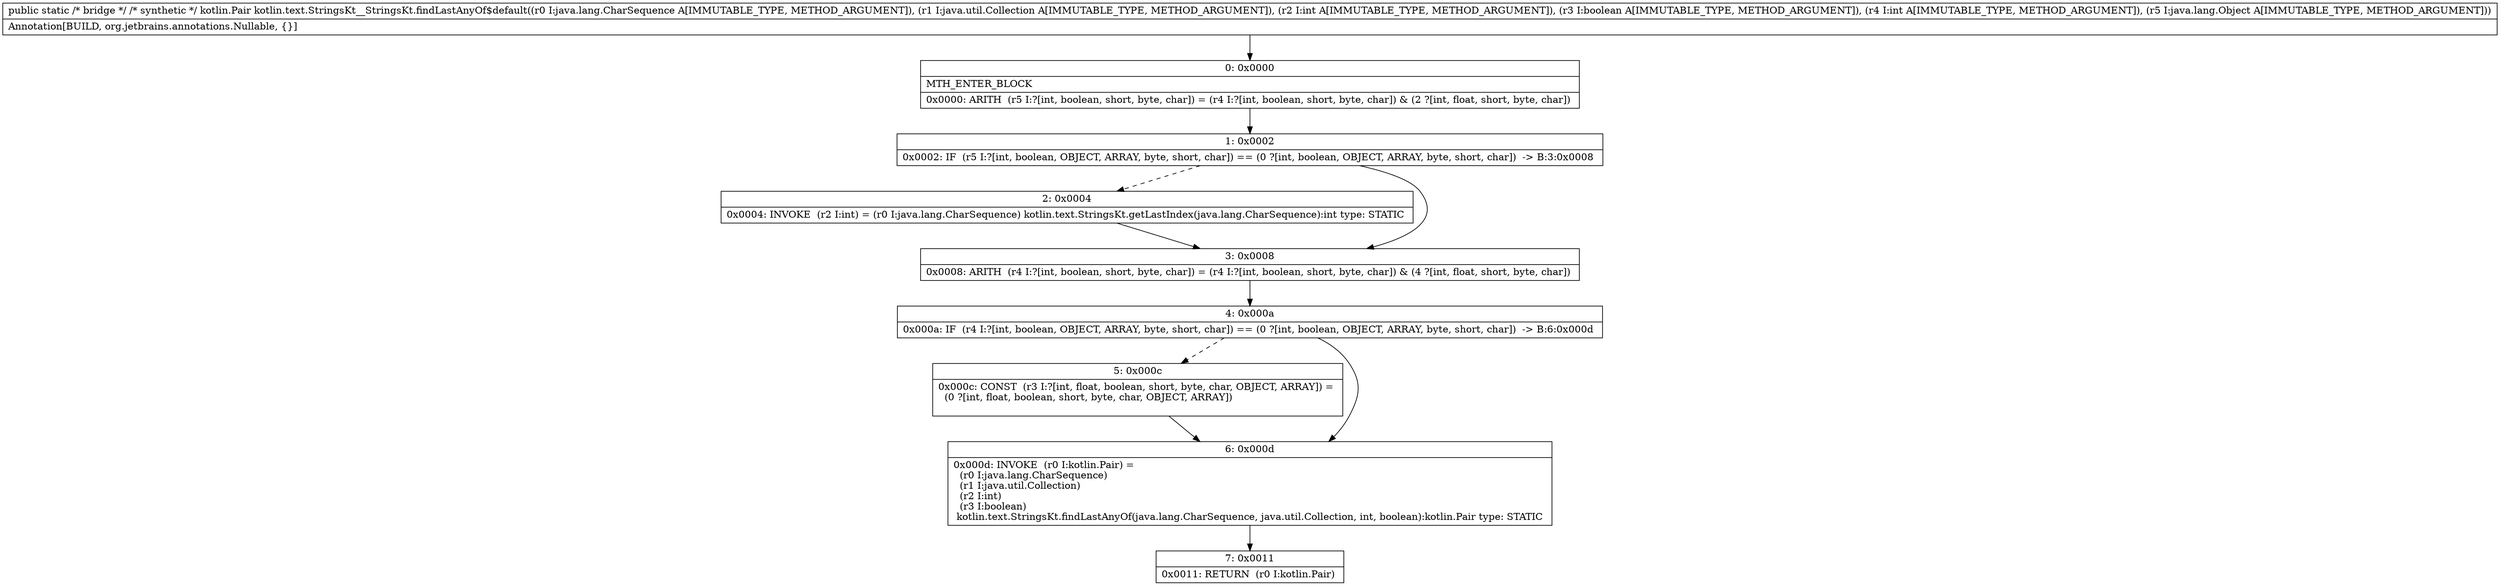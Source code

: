 digraph "CFG forkotlin.text.StringsKt__StringsKt.findLastAnyOf$default(Ljava\/lang\/CharSequence;Ljava\/util\/Collection;IZILjava\/lang\/Object;)Lkotlin\/Pair;" {
Node_0 [shape=record,label="{0\:\ 0x0000|MTH_ENTER_BLOCK\l|0x0000: ARITH  (r5 I:?[int, boolean, short, byte, char]) = (r4 I:?[int, boolean, short, byte, char]) & (2 ?[int, float, short, byte, char]) \l}"];
Node_1 [shape=record,label="{1\:\ 0x0002|0x0002: IF  (r5 I:?[int, boolean, OBJECT, ARRAY, byte, short, char]) == (0 ?[int, boolean, OBJECT, ARRAY, byte, short, char])  \-\> B:3:0x0008 \l}"];
Node_2 [shape=record,label="{2\:\ 0x0004|0x0004: INVOKE  (r2 I:int) = (r0 I:java.lang.CharSequence) kotlin.text.StringsKt.getLastIndex(java.lang.CharSequence):int type: STATIC \l}"];
Node_3 [shape=record,label="{3\:\ 0x0008|0x0008: ARITH  (r4 I:?[int, boolean, short, byte, char]) = (r4 I:?[int, boolean, short, byte, char]) & (4 ?[int, float, short, byte, char]) \l}"];
Node_4 [shape=record,label="{4\:\ 0x000a|0x000a: IF  (r4 I:?[int, boolean, OBJECT, ARRAY, byte, short, char]) == (0 ?[int, boolean, OBJECT, ARRAY, byte, short, char])  \-\> B:6:0x000d \l}"];
Node_5 [shape=record,label="{5\:\ 0x000c|0x000c: CONST  (r3 I:?[int, float, boolean, short, byte, char, OBJECT, ARRAY]) = \l  (0 ?[int, float, boolean, short, byte, char, OBJECT, ARRAY])\l \l}"];
Node_6 [shape=record,label="{6\:\ 0x000d|0x000d: INVOKE  (r0 I:kotlin.Pair) = \l  (r0 I:java.lang.CharSequence)\l  (r1 I:java.util.Collection)\l  (r2 I:int)\l  (r3 I:boolean)\l kotlin.text.StringsKt.findLastAnyOf(java.lang.CharSequence, java.util.Collection, int, boolean):kotlin.Pair type: STATIC \l}"];
Node_7 [shape=record,label="{7\:\ 0x0011|0x0011: RETURN  (r0 I:kotlin.Pair) \l}"];
MethodNode[shape=record,label="{public static \/* bridge *\/ \/* synthetic *\/ kotlin.Pair kotlin.text.StringsKt__StringsKt.findLastAnyOf$default((r0 I:java.lang.CharSequence A[IMMUTABLE_TYPE, METHOD_ARGUMENT]), (r1 I:java.util.Collection A[IMMUTABLE_TYPE, METHOD_ARGUMENT]), (r2 I:int A[IMMUTABLE_TYPE, METHOD_ARGUMENT]), (r3 I:boolean A[IMMUTABLE_TYPE, METHOD_ARGUMENT]), (r4 I:int A[IMMUTABLE_TYPE, METHOD_ARGUMENT]), (r5 I:java.lang.Object A[IMMUTABLE_TYPE, METHOD_ARGUMENT]))  | Annotation[BUILD, org.jetbrains.annotations.Nullable, \{\}]\l}"];
MethodNode -> Node_0;
Node_0 -> Node_1;
Node_1 -> Node_2[style=dashed];
Node_1 -> Node_3;
Node_2 -> Node_3;
Node_3 -> Node_4;
Node_4 -> Node_5[style=dashed];
Node_4 -> Node_6;
Node_5 -> Node_6;
Node_6 -> Node_7;
}

